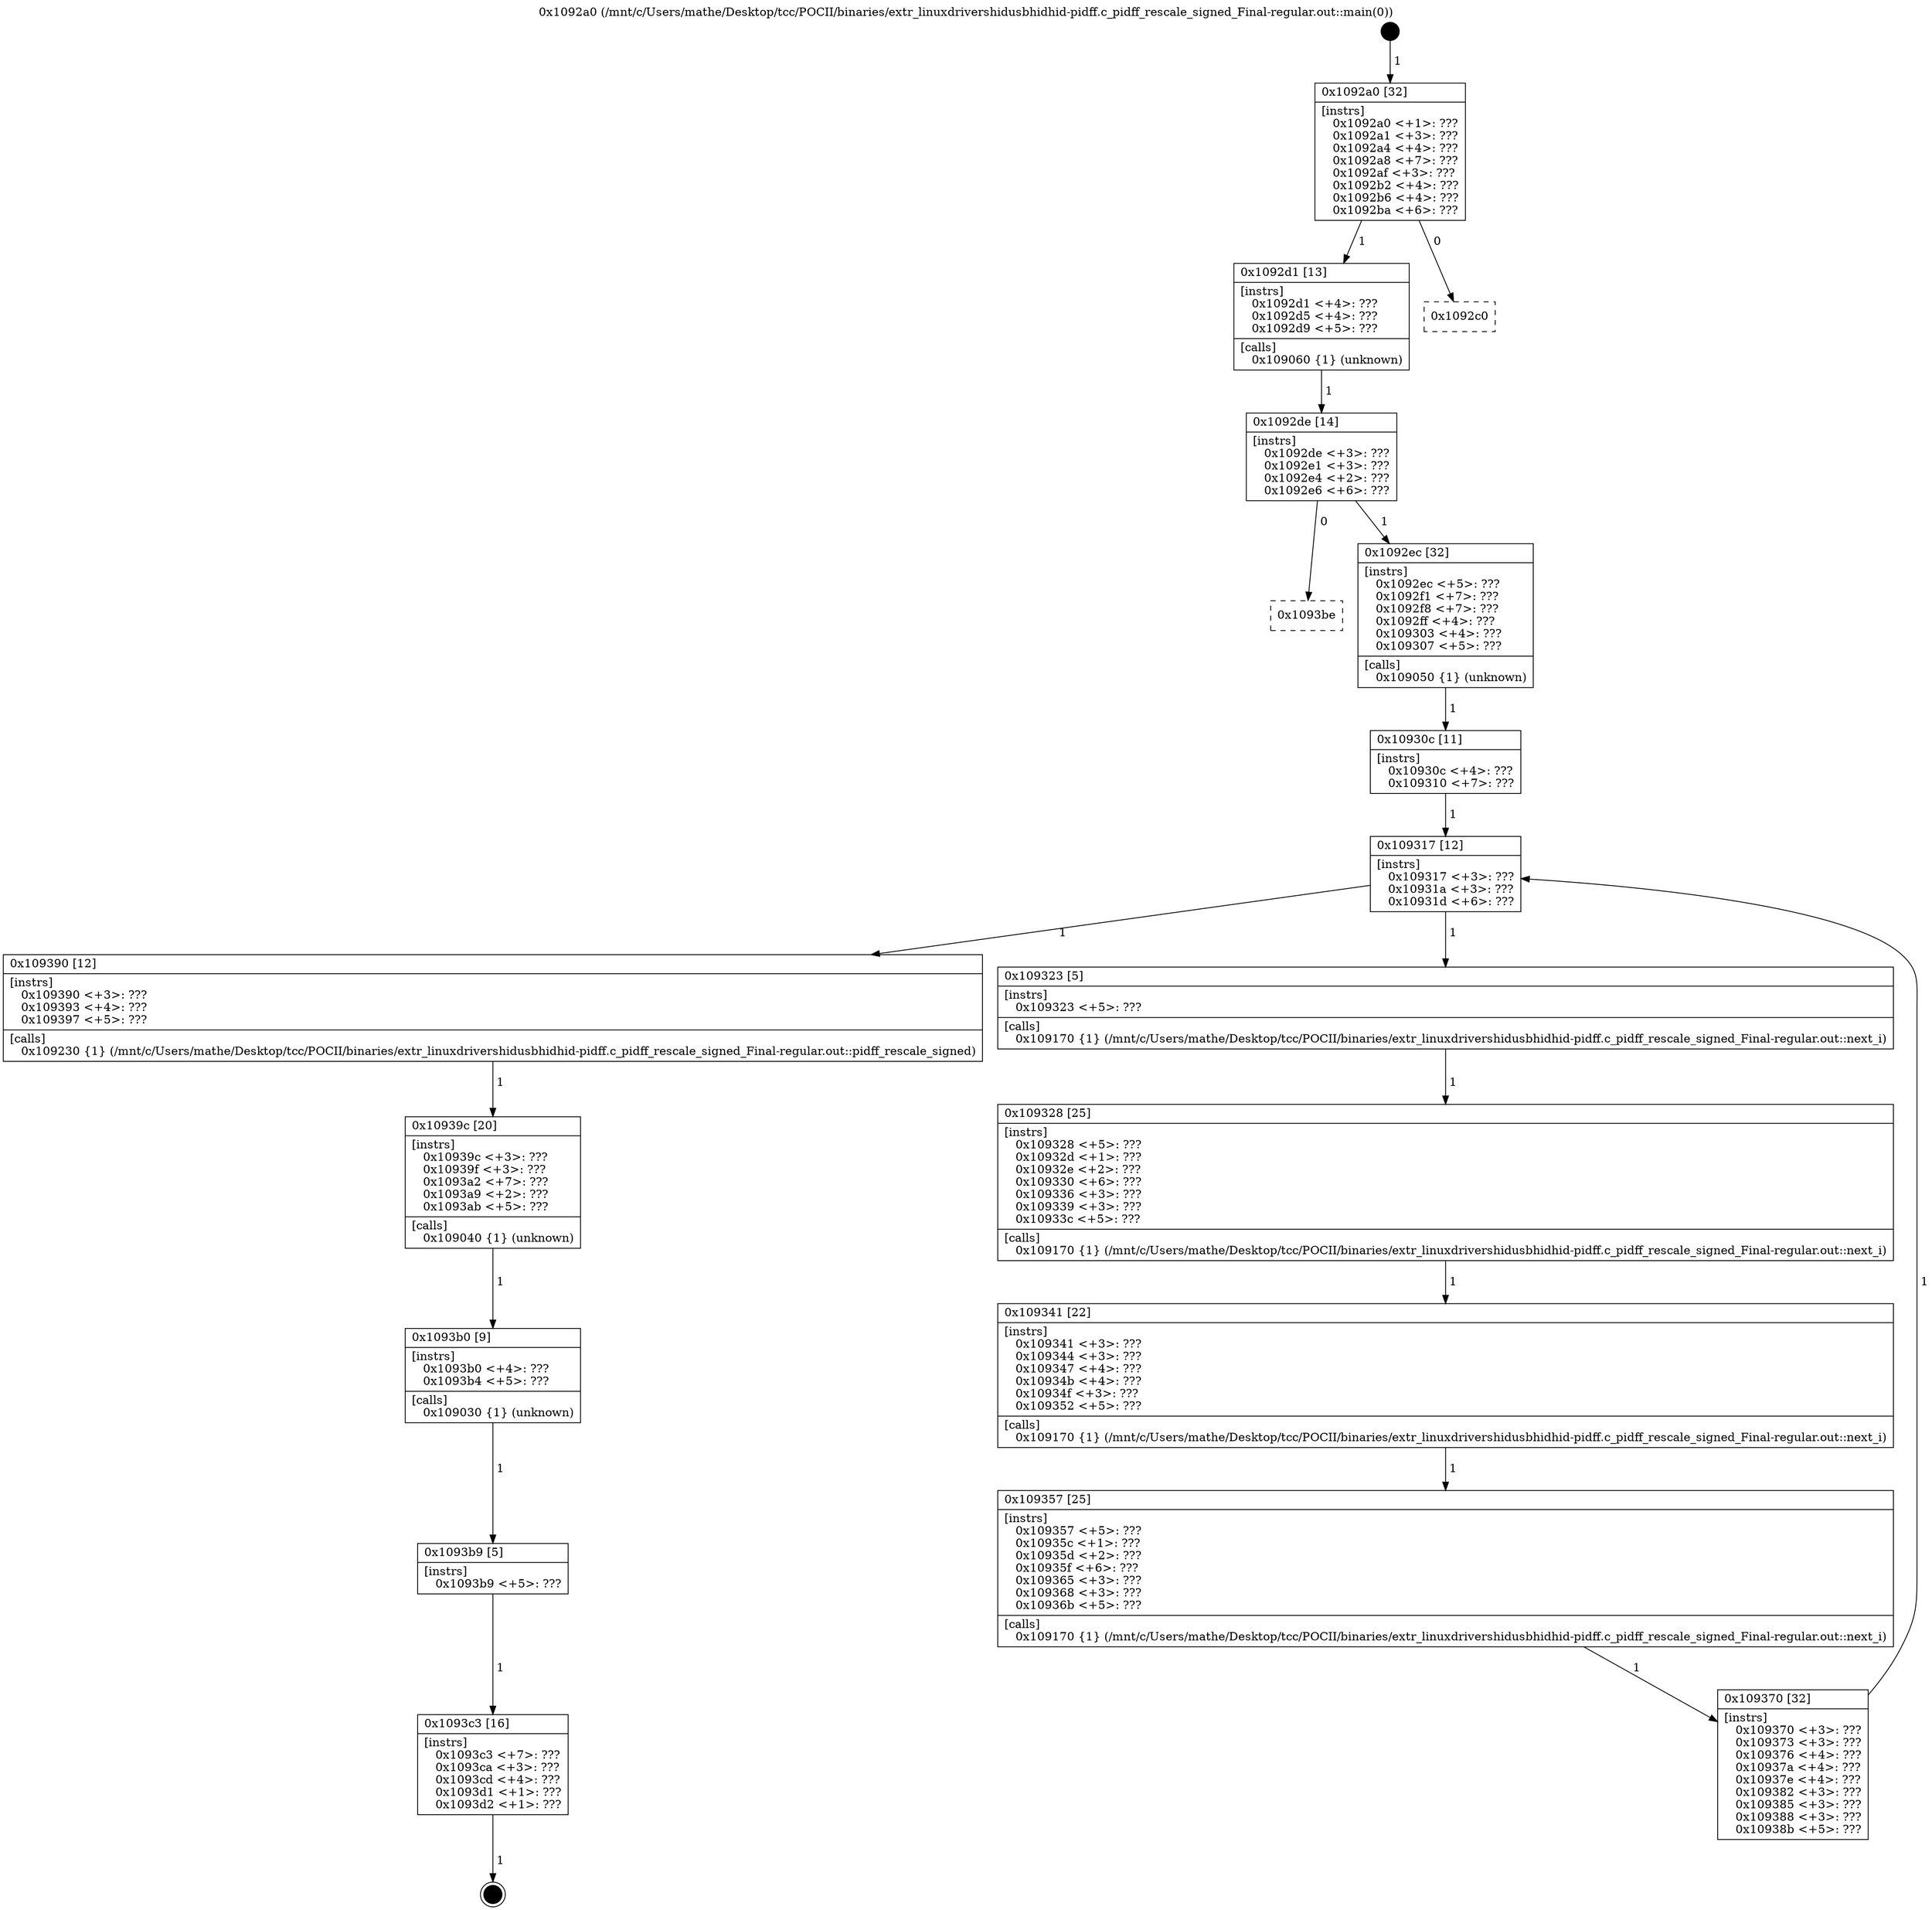 digraph "0x1092a0" {
  label = "0x1092a0 (/mnt/c/Users/mathe/Desktop/tcc/POCII/binaries/extr_linuxdrivershidusbhidhid-pidff.c_pidff_rescale_signed_Final-regular.out::main(0))"
  labelloc = "t"
  node[shape=record]

  Entry [label="",width=0.3,height=0.3,shape=circle,fillcolor=black,style=filled]
  "0x1092a0" [label="{
     0x1092a0 [32]\l
     | [instrs]\l
     &nbsp;&nbsp;0x1092a0 \<+1\>: ???\l
     &nbsp;&nbsp;0x1092a1 \<+3\>: ???\l
     &nbsp;&nbsp;0x1092a4 \<+4\>: ???\l
     &nbsp;&nbsp;0x1092a8 \<+7\>: ???\l
     &nbsp;&nbsp;0x1092af \<+3\>: ???\l
     &nbsp;&nbsp;0x1092b2 \<+4\>: ???\l
     &nbsp;&nbsp;0x1092b6 \<+4\>: ???\l
     &nbsp;&nbsp;0x1092ba \<+6\>: ???\l
  }"]
  "0x1092d1" [label="{
     0x1092d1 [13]\l
     | [instrs]\l
     &nbsp;&nbsp;0x1092d1 \<+4\>: ???\l
     &nbsp;&nbsp;0x1092d5 \<+4\>: ???\l
     &nbsp;&nbsp;0x1092d9 \<+5\>: ???\l
     | [calls]\l
     &nbsp;&nbsp;0x109060 \{1\} (unknown)\l
  }"]
  "0x1092c0" [label="{
     0x1092c0\l
  }", style=dashed]
  "0x1092de" [label="{
     0x1092de [14]\l
     | [instrs]\l
     &nbsp;&nbsp;0x1092de \<+3\>: ???\l
     &nbsp;&nbsp;0x1092e1 \<+3\>: ???\l
     &nbsp;&nbsp;0x1092e4 \<+2\>: ???\l
     &nbsp;&nbsp;0x1092e6 \<+6\>: ???\l
  }"]
  "0x1093be" [label="{
     0x1093be\l
  }", style=dashed]
  "0x1092ec" [label="{
     0x1092ec [32]\l
     | [instrs]\l
     &nbsp;&nbsp;0x1092ec \<+5\>: ???\l
     &nbsp;&nbsp;0x1092f1 \<+7\>: ???\l
     &nbsp;&nbsp;0x1092f8 \<+7\>: ???\l
     &nbsp;&nbsp;0x1092ff \<+4\>: ???\l
     &nbsp;&nbsp;0x109303 \<+4\>: ???\l
     &nbsp;&nbsp;0x109307 \<+5\>: ???\l
     | [calls]\l
     &nbsp;&nbsp;0x109050 \{1\} (unknown)\l
  }"]
  Exit [label="",width=0.3,height=0.3,shape=circle,fillcolor=black,style=filled,peripheries=2]
  "0x109317" [label="{
     0x109317 [12]\l
     | [instrs]\l
     &nbsp;&nbsp;0x109317 \<+3\>: ???\l
     &nbsp;&nbsp;0x10931a \<+3\>: ???\l
     &nbsp;&nbsp;0x10931d \<+6\>: ???\l
  }"]
  "0x109390" [label="{
     0x109390 [12]\l
     | [instrs]\l
     &nbsp;&nbsp;0x109390 \<+3\>: ???\l
     &nbsp;&nbsp;0x109393 \<+4\>: ???\l
     &nbsp;&nbsp;0x109397 \<+5\>: ???\l
     | [calls]\l
     &nbsp;&nbsp;0x109230 \{1\} (/mnt/c/Users/mathe/Desktop/tcc/POCII/binaries/extr_linuxdrivershidusbhidhid-pidff.c_pidff_rescale_signed_Final-regular.out::pidff_rescale_signed)\l
  }"]
  "0x109323" [label="{
     0x109323 [5]\l
     | [instrs]\l
     &nbsp;&nbsp;0x109323 \<+5\>: ???\l
     | [calls]\l
     &nbsp;&nbsp;0x109170 \{1\} (/mnt/c/Users/mathe/Desktop/tcc/POCII/binaries/extr_linuxdrivershidusbhidhid-pidff.c_pidff_rescale_signed_Final-regular.out::next_i)\l
  }"]
  "0x109328" [label="{
     0x109328 [25]\l
     | [instrs]\l
     &nbsp;&nbsp;0x109328 \<+5\>: ???\l
     &nbsp;&nbsp;0x10932d \<+1\>: ???\l
     &nbsp;&nbsp;0x10932e \<+2\>: ???\l
     &nbsp;&nbsp;0x109330 \<+6\>: ???\l
     &nbsp;&nbsp;0x109336 \<+3\>: ???\l
     &nbsp;&nbsp;0x109339 \<+3\>: ???\l
     &nbsp;&nbsp;0x10933c \<+5\>: ???\l
     | [calls]\l
     &nbsp;&nbsp;0x109170 \{1\} (/mnt/c/Users/mathe/Desktop/tcc/POCII/binaries/extr_linuxdrivershidusbhidhid-pidff.c_pidff_rescale_signed_Final-regular.out::next_i)\l
  }"]
  "0x109341" [label="{
     0x109341 [22]\l
     | [instrs]\l
     &nbsp;&nbsp;0x109341 \<+3\>: ???\l
     &nbsp;&nbsp;0x109344 \<+3\>: ???\l
     &nbsp;&nbsp;0x109347 \<+4\>: ???\l
     &nbsp;&nbsp;0x10934b \<+4\>: ???\l
     &nbsp;&nbsp;0x10934f \<+3\>: ???\l
     &nbsp;&nbsp;0x109352 \<+5\>: ???\l
     | [calls]\l
     &nbsp;&nbsp;0x109170 \{1\} (/mnt/c/Users/mathe/Desktop/tcc/POCII/binaries/extr_linuxdrivershidusbhidhid-pidff.c_pidff_rescale_signed_Final-regular.out::next_i)\l
  }"]
  "0x109357" [label="{
     0x109357 [25]\l
     | [instrs]\l
     &nbsp;&nbsp;0x109357 \<+5\>: ???\l
     &nbsp;&nbsp;0x10935c \<+1\>: ???\l
     &nbsp;&nbsp;0x10935d \<+2\>: ???\l
     &nbsp;&nbsp;0x10935f \<+6\>: ???\l
     &nbsp;&nbsp;0x109365 \<+3\>: ???\l
     &nbsp;&nbsp;0x109368 \<+3\>: ???\l
     &nbsp;&nbsp;0x10936b \<+5\>: ???\l
     | [calls]\l
     &nbsp;&nbsp;0x109170 \{1\} (/mnt/c/Users/mathe/Desktop/tcc/POCII/binaries/extr_linuxdrivershidusbhidhid-pidff.c_pidff_rescale_signed_Final-regular.out::next_i)\l
  }"]
  "0x109370" [label="{
     0x109370 [32]\l
     | [instrs]\l
     &nbsp;&nbsp;0x109370 \<+3\>: ???\l
     &nbsp;&nbsp;0x109373 \<+3\>: ???\l
     &nbsp;&nbsp;0x109376 \<+4\>: ???\l
     &nbsp;&nbsp;0x10937a \<+4\>: ???\l
     &nbsp;&nbsp;0x10937e \<+4\>: ???\l
     &nbsp;&nbsp;0x109382 \<+3\>: ???\l
     &nbsp;&nbsp;0x109385 \<+3\>: ???\l
     &nbsp;&nbsp;0x109388 \<+3\>: ???\l
     &nbsp;&nbsp;0x10938b \<+5\>: ???\l
  }"]
  "0x10930c" [label="{
     0x10930c [11]\l
     | [instrs]\l
     &nbsp;&nbsp;0x10930c \<+4\>: ???\l
     &nbsp;&nbsp;0x109310 \<+7\>: ???\l
  }"]
  "0x10939c" [label="{
     0x10939c [20]\l
     | [instrs]\l
     &nbsp;&nbsp;0x10939c \<+3\>: ???\l
     &nbsp;&nbsp;0x10939f \<+3\>: ???\l
     &nbsp;&nbsp;0x1093a2 \<+7\>: ???\l
     &nbsp;&nbsp;0x1093a9 \<+2\>: ???\l
     &nbsp;&nbsp;0x1093ab \<+5\>: ???\l
     | [calls]\l
     &nbsp;&nbsp;0x109040 \{1\} (unknown)\l
  }"]
  "0x1093b0" [label="{
     0x1093b0 [9]\l
     | [instrs]\l
     &nbsp;&nbsp;0x1093b0 \<+4\>: ???\l
     &nbsp;&nbsp;0x1093b4 \<+5\>: ???\l
     | [calls]\l
     &nbsp;&nbsp;0x109030 \{1\} (unknown)\l
  }"]
  "0x1093b9" [label="{
     0x1093b9 [5]\l
     | [instrs]\l
     &nbsp;&nbsp;0x1093b9 \<+5\>: ???\l
  }"]
  "0x1093c3" [label="{
     0x1093c3 [16]\l
     | [instrs]\l
     &nbsp;&nbsp;0x1093c3 \<+7\>: ???\l
     &nbsp;&nbsp;0x1093ca \<+3\>: ???\l
     &nbsp;&nbsp;0x1093cd \<+4\>: ???\l
     &nbsp;&nbsp;0x1093d1 \<+1\>: ???\l
     &nbsp;&nbsp;0x1093d2 \<+1\>: ???\l
  }"]
  Entry -> "0x1092a0" [label=" 1"]
  "0x1092a0" -> "0x1092d1" [label=" 1"]
  "0x1092a0" -> "0x1092c0" [label=" 0"]
  "0x1092d1" -> "0x1092de" [label=" 1"]
  "0x1092de" -> "0x1093be" [label=" 0"]
  "0x1092de" -> "0x1092ec" [label=" 1"]
  "0x1093c3" -> Exit [label=" 1"]
  "0x1092ec" -> "0x10930c" [label=" 1"]
  "0x109317" -> "0x109390" [label=" 1"]
  "0x109317" -> "0x109323" [label=" 1"]
  "0x109323" -> "0x109328" [label=" 1"]
  "0x109328" -> "0x109341" [label=" 1"]
  "0x109341" -> "0x109357" [label=" 1"]
  "0x109357" -> "0x109370" [label=" 1"]
  "0x10930c" -> "0x109317" [label=" 1"]
  "0x109370" -> "0x109317" [label=" 1"]
  "0x109390" -> "0x10939c" [label=" 1"]
  "0x10939c" -> "0x1093b0" [label=" 1"]
  "0x1093b0" -> "0x1093b9" [label=" 1"]
  "0x1093b9" -> "0x1093c3" [label=" 1"]
}
